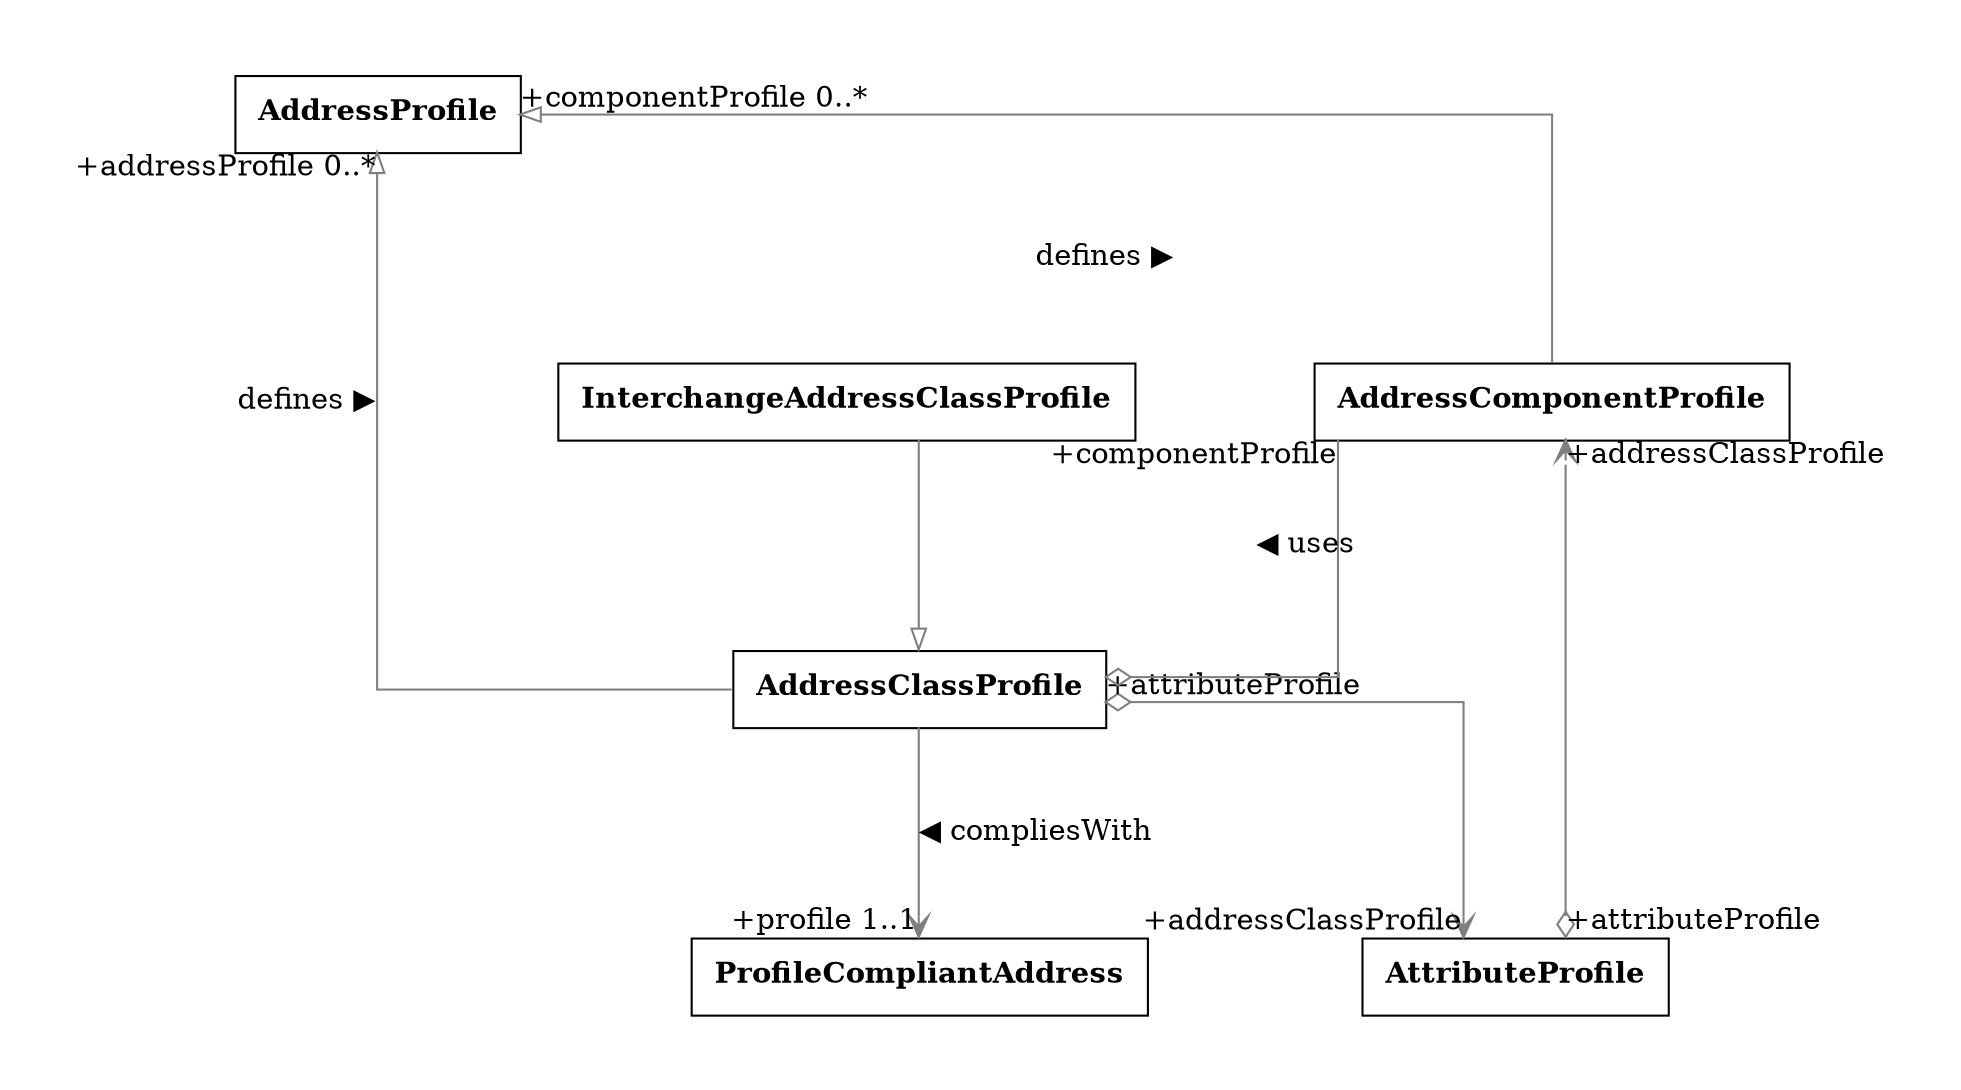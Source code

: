 digraph G {
  graph [splines="ortho" pad=0.5 ranksep="1.2.equally" nodesep="1.2.equally"]
  edge [color="gray50"]
  node [shape="box"]

  AddressProfile [shape="plain" label=<
    <TABLE BORDER="0" CELLBORDER="1" CELLSPACING="0" CELLPADDING="10">
    <TR>
    <TD><B>AddressProfile</B></TD>
  </TR>
  
  </TABLE>
  >]
  
  AddressClassProfile [shape="plain" label=<
    <TABLE BORDER="0" CELLBORDER="1" CELLSPACING="0" CELLPADDING="10">
    <TR>
    <TD><B>AddressClassProfile</B></TD>
  </TR>
  
  </TABLE>
  >]
  
  AddressComponentProfile [shape="plain" label=<
    <TABLE BORDER="0" CELLBORDER="1" CELLSPACING="0" CELLPADDING="10">
    <TR>
    <TD><B>AddressComponentProfile</B></TD>
  </TR>
  
  </TABLE>
  >]
  
  AttributeProfile [shape="plain" label=<
    <TABLE BORDER="0" CELLBORDER="1" CELLSPACING="0" CELLPADDING="10">
    <TR>
    <TD><B>AttributeProfile</B></TD>
  </TR>
  
  </TABLE>
  >]
  
  ProfileCompliantAddress [shape="plain" label=<
    <TABLE BORDER="0" CELLBORDER="1" CELLSPACING="0" CELLPADDING="10">
    <TR>
    <TD><B>ProfileCompliantAddress</B></TD>
  </TR>
  
  </TABLE>
  >]
  
  InterchangeAddressClassProfile [shape="plain" label=<
    <TABLE BORDER="0" CELLBORDER="1" CELLSPACING="0" CELLPADDING="10">
    <TR>
    <TD><B>InterchangeAddressClassProfile</B></TD>
  </TR>
  
  </TABLE>
  >]

  AddressProfile -> AddressComponentProfile [dir="back" label="defines ▶" arrowtail="onormal" arrowhead="odiamond" taillabel="+componentProfile 0..*"]
  AddressProfile -> AddressClassProfile [dir="back" label="defines ▶" arrowtail="onormal" arrowhead="odiamond" taillabel="+addressProfile 0..*"]
  AddressClassProfile -> AttributeProfile [dir="both" headlabel="+addressClassProfile" taillabel="+attributeProfile" arrowtail="odiamond" arrowhead="vee"]
  AddressClassProfile -> ProfileCompliantAddress [dir="direct" label="◀ compliesWith" headlabel="+profile 1..1" arrowtail="onormal" arrowhead="vee"]
  AddressComponentProfile -> AddressClassProfile [dir="direct" label="◀ uses" taillabel="+componentProfile" arrowtail="onormal" arrowhead="odiamond"]
  AddressComponentProfile -> AttributeProfile [dir="both" headlabel="+addressClassProfile" taillabel="+attributeProfile" arrowtail="odiamond" arrowhead="vee"]
  
  
  
  InterchangeAddressClassProfile -> AddressClassProfile [dir="direct" arrowtail="onormal" arrowhead="onormal"]
  
  
  
  
}
